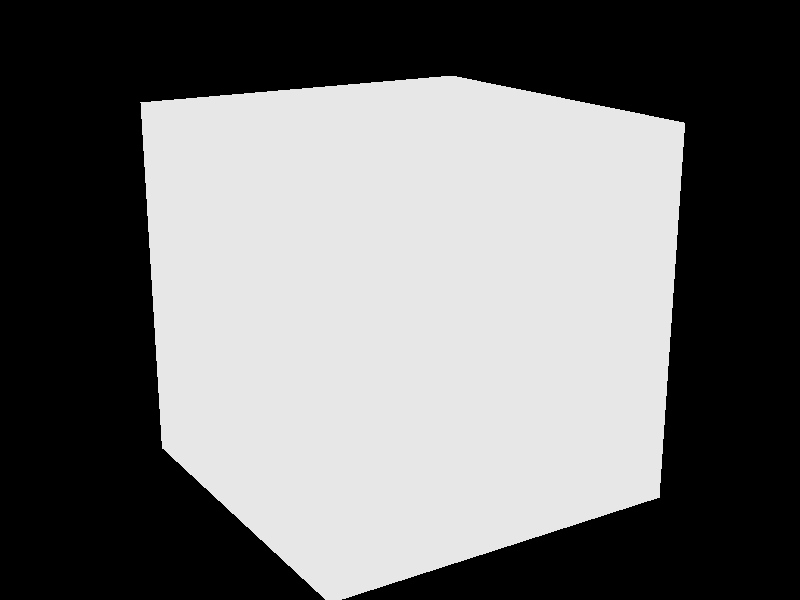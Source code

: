 // Generated by OBJ2POV converter
// Converted from OBJ file

#version 3.7;

// Image settings for square pixels
// Render with: povray +W1024 +H768 filename.pov
#declare ImageWidth = 1024;
#declare ImageHeight = 768;

// Global settings
global_settings {
    assumed_gamma 1.0
}

// Material definitions
#default {
    finish {
        ambient 0.1
        diffuse 0.7
        specular 0.2
        roughness 0.1
    }
    pigment { color rgb <0.8, 0.8, 0.8> }
}

// Main mesh object
mesh2 {
    vertex_vectors {
        8,
        <-1.000000, -1.000000, 1.000000>,
        <1.000000, -1.000000, 1.000000>,
        <1.000000, 1.000000, 1.000000>,
        <-1.000000, 1.000000, 1.000000>,
        <-1.000000, -1.000000, -1.000000>,
        <1.000000, -1.000000, -1.000000>,
        <1.000000, 1.000000, -1.000000>,
        <-1.000000, 1.000000, -1.000000>
    }

    normal_vectors {
        6,
        <0.000000, 0.000000, 1.000000>,
        <0.000000, 0.000000, -1.000000>,
        <0.000000, 1.000000, 0.000000>,
        <0.000000, -1.000000, 0.000000>,
        <1.000000, 0.000000, 0.000000>,
        <-1.000000, 0.000000, 0.000000>
    }

    uv_vectors {
        4,
        <0.000000, 0.000000>,
        <1.000000, 0.000000>,
        <1.000000, 1.000000>,
        <0.000000, 1.000000>
    }

    face_indices {
        12,
        <0, 1, 2>,
        <0, 2, 3>,
        <7, 6, 5>,
        <7, 5, 4>,
        <3, 2, 6>,
        <3, 6, 7>,
        <0, 4, 5>,
        <0, 5, 1>,
        <1, 5, 6>,
        <1, 6, 2>,
        <3, 7, 4>,
        <3, 4, 0>
    }

    normal_indices {
        12,
        <0, 0, 0>,
        <0, 0, 0>,
        <1, 1, 1>,
        <1, 1, 1>,
        <2, 2, 2>,
        <2, 2, 2>,
        <3, 3, 3>,
        <3, 3, 3>,
        <4, 4, 4>,
        <4, 4, 4>,
        <5, 5, 5>,
        <5, 5, 5>
    }

    uv_indices {
        12,
        <0, 1, 2>,
        <0, 2, 3>,
        <0, 1, 2>,
        <0, 2, 3>,
        <0, 1, 2>,
        <0, 2, 3>,
        <0, 1, 2>,
        <0, 2, 3>,
        <0, 1, 2>,
        <0, 2, 3>,
        <0, 1, 2>,
        <0, 2, 3>
    }
}

// Camera and lighting setup
camera {
    location <3.402, 2.041, 5.444>
    look_at <0.000, 0.000, 0.000>
    angle 35.0
    right x*ImageWidth/ImageHeight  // Correct aspect ratio for square pixels
    up y
}

light_source {
    <8.506, 7.145, 0.340>
    color rgb <1, 1, 1>
}

light_source {
    <0.340, -1.021, 2.382>
    color rgb <0.5, 0.5, 0.5>
}
